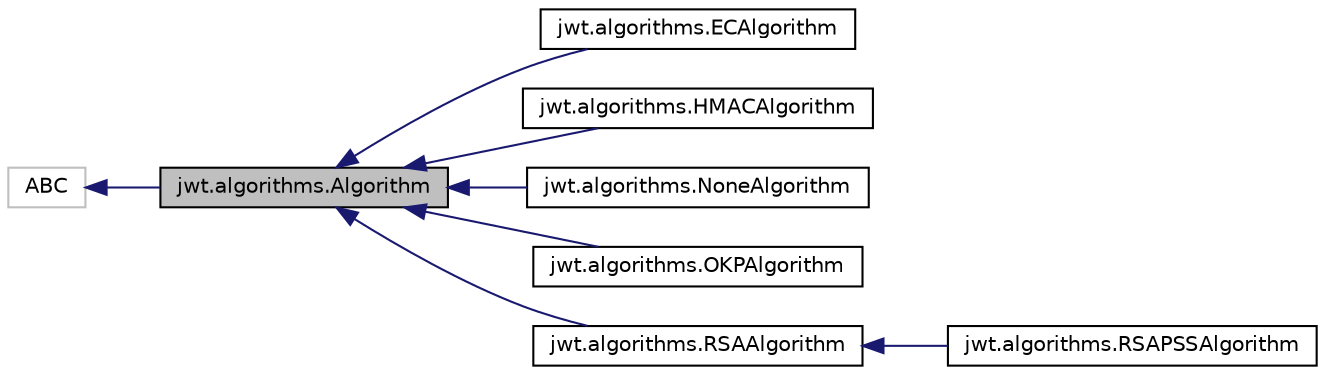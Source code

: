 digraph "jwt.algorithms.Algorithm"
{
 // LATEX_PDF_SIZE
  edge [fontname="Helvetica",fontsize="10",labelfontname="Helvetica",labelfontsize="10"];
  node [fontname="Helvetica",fontsize="10",shape=record];
  rankdir="LR";
  Node1 [label="jwt.algorithms.Algorithm",height=0.2,width=0.4,color="black", fillcolor="grey75", style="filled", fontcolor="black",tooltip=" "];
  Node2 -> Node1 [dir="back",color="midnightblue",fontsize="10",style="solid"];
  Node2 [label="ABC",height=0.2,width=0.4,color="grey75", fillcolor="white", style="filled",tooltip=" "];
  Node1 -> Node3 [dir="back",color="midnightblue",fontsize="10",style="solid"];
  Node3 [label="jwt.algorithms.ECAlgorithm",height=0.2,width=0.4,color="black", fillcolor="white", style="filled",URL="$classjwt_1_1algorithms_1_1ECAlgorithm.html",tooltip=" "];
  Node1 -> Node4 [dir="back",color="midnightblue",fontsize="10",style="solid"];
  Node4 [label="jwt.algorithms.HMACAlgorithm",height=0.2,width=0.4,color="black", fillcolor="white", style="filled",URL="$classjwt_1_1algorithms_1_1HMACAlgorithm.html",tooltip=" "];
  Node1 -> Node5 [dir="back",color="midnightblue",fontsize="10",style="solid"];
  Node5 [label="jwt.algorithms.NoneAlgorithm",height=0.2,width=0.4,color="black", fillcolor="white", style="filled",URL="$classjwt_1_1algorithms_1_1NoneAlgorithm.html",tooltip=" "];
  Node1 -> Node6 [dir="back",color="midnightblue",fontsize="10",style="solid"];
  Node6 [label="jwt.algorithms.OKPAlgorithm",height=0.2,width=0.4,color="black", fillcolor="white", style="filled",URL="$classjwt_1_1algorithms_1_1OKPAlgorithm.html",tooltip=" "];
  Node1 -> Node7 [dir="back",color="midnightblue",fontsize="10",style="solid"];
  Node7 [label="jwt.algorithms.RSAAlgorithm",height=0.2,width=0.4,color="black", fillcolor="white", style="filled",URL="$classjwt_1_1algorithms_1_1RSAAlgorithm.html",tooltip=" "];
  Node7 -> Node8 [dir="back",color="midnightblue",fontsize="10",style="solid"];
  Node8 [label="jwt.algorithms.RSAPSSAlgorithm",height=0.2,width=0.4,color="black", fillcolor="white", style="filled",URL="$classjwt_1_1algorithms_1_1RSAPSSAlgorithm.html",tooltip=" "];
}
